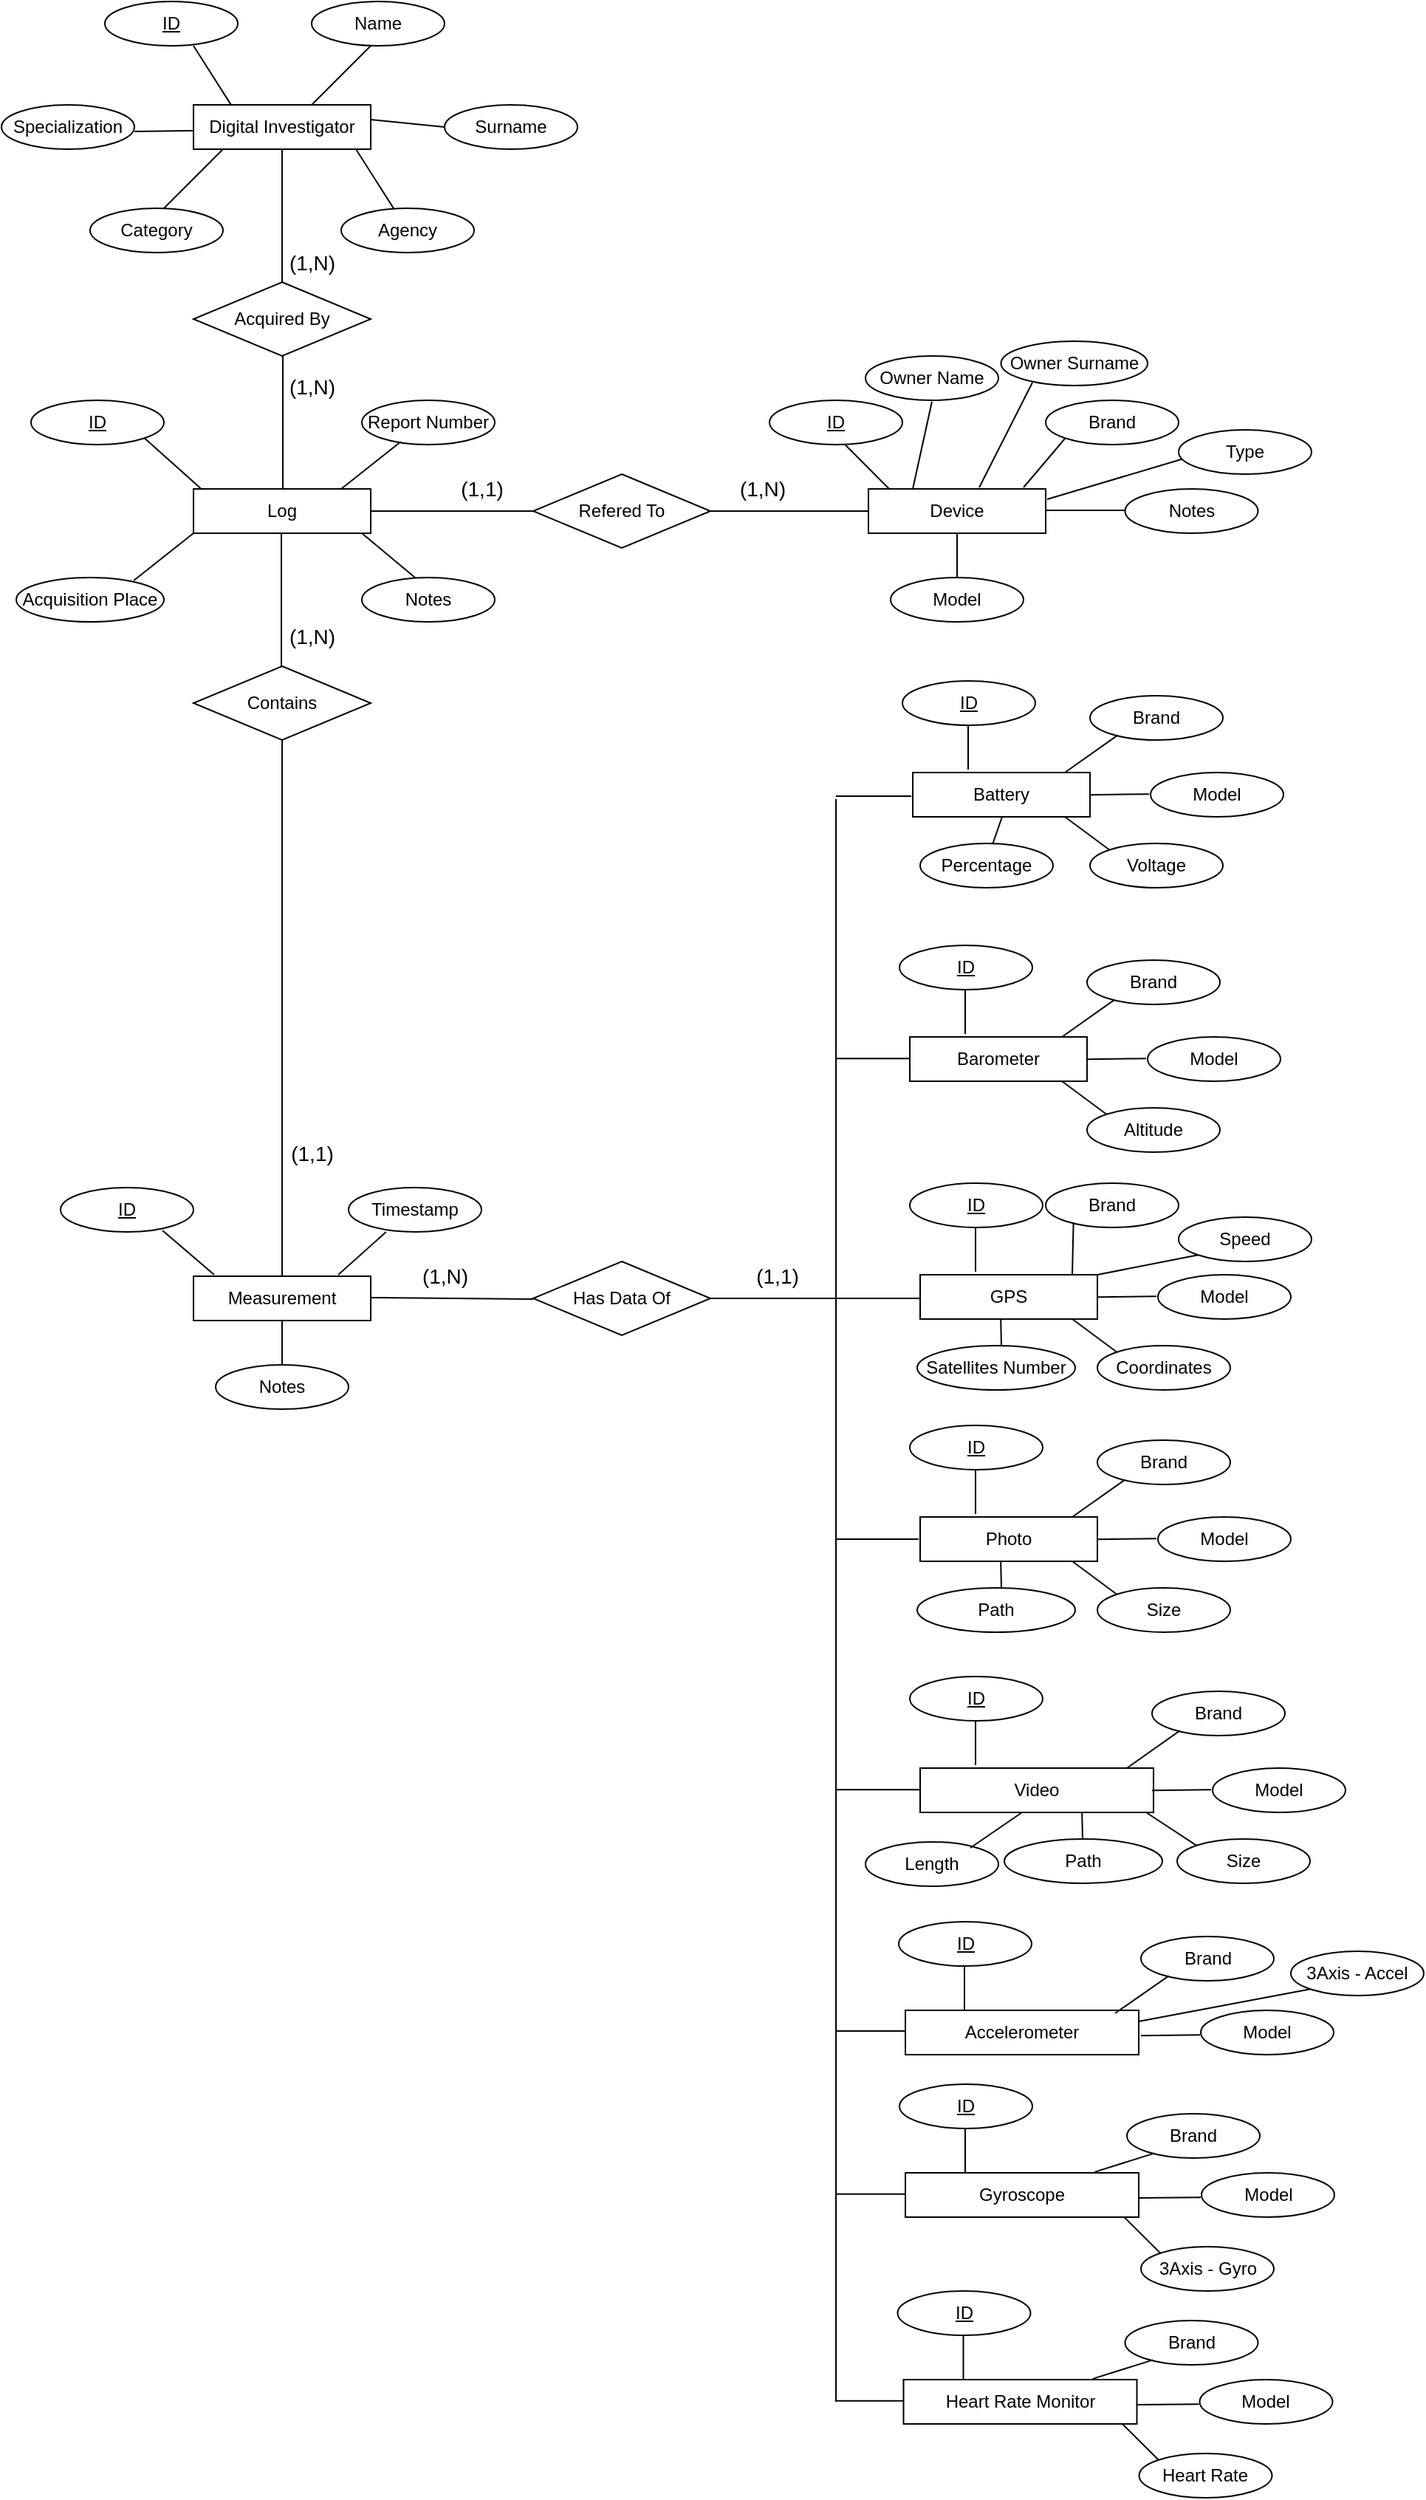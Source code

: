 <mxfile version="14.9.2" type="device"><diagram id="i7HdME1S4JDZ9d9rZ92s" name="Page-1"><mxGraphModel dx="677" dy="363" grid="1" gridSize="10" guides="1" tooltips="1" connect="1" arrows="1" fold="1" page="1" pageScale="1" pageWidth="827" pageHeight="1169" math="0" shadow="0"><root><mxCell id="0"/><mxCell id="1" parent="0"/><mxCell id="5FPhKypuNp2SqSt-Zki2-1" value="Digital Investigator" style="rounded=0;whiteSpace=wrap;html=1;" parent="1" vertex="1"><mxGeometry x="210" y="110" width="120" height="30" as="geometry"/></mxCell><mxCell id="5FPhKypuNp2SqSt-Zki2-2" value="&lt;u&gt;ID&lt;/u&gt;" style="ellipse;whiteSpace=wrap;html=1;" parent="1" vertex="1"><mxGeometry x="150" y="40" width="90" height="30" as="geometry"/></mxCell><mxCell id="5FPhKypuNp2SqSt-Zki2-3" value="Surname" style="ellipse;whiteSpace=wrap;html=1;" parent="1" vertex="1"><mxGeometry x="380" y="110" width="90" height="30" as="geometry"/></mxCell><mxCell id="5FPhKypuNp2SqSt-Zki2-4" value="Specialization" style="ellipse;whiteSpace=wrap;html=1;" parent="1" vertex="1"><mxGeometry x="80" y="110" width="90" height="30" as="geometry"/></mxCell><mxCell id="5FPhKypuNp2SqSt-Zki2-5" value="Agency" style="ellipse;whiteSpace=wrap;html=1;" parent="1" vertex="1"><mxGeometry x="310" y="180" width="90" height="30" as="geometry"/></mxCell><mxCell id="5FPhKypuNp2SqSt-Zki2-6" value="Name" style="ellipse;whiteSpace=wrap;html=1;" parent="1" vertex="1"><mxGeometry x="290" y="40" width="90" height="30" as="geometry"/></mxCell><mxCell id="5FPhKypuNp2SqSt-Zki2-7" value="Category" style="ellipse;whiteSpace=wrap;html=1;" parent="1" vertex="1"><mxGeometry x="140" y="180" width="90" height="30" as="geometry"/></mxCell><mxCell id="5FPhKypuNp2SqSt-Zki2-10" value="" style="endArrow=none;html=1;" parent="1" edge="1"><mxGeometry width="50" height="50" relative="1" as="geometry"><mxPoint x="190" y="180" as="sourcePoint"/><mxPoint x="230" y="140" as="targetPoint"/></mxGeometry></mxCell><mxCell id="5FPhKypuNp2SqSt-Zki2-11" value="" style="endArrow=none;html=1;" parent="1" edge="1"><mxGeometry width="50" height="50" relative="1" as="geometry"><mxPoint x="290" y="110" as="sourcePoint"/><mxPoint x="330" y="70" as="targetPoint"/></mxGeometry></mxCell><mxCell id="5FPhKypuNp2SqSt-Zki2-12" value="" style="endArrow=none;html=1;" parent="1" source="5FPhKypuNp2SqSt-Zki2-5" edge="1"><mxGeometry width="50" height="50" relative="1" as="geometry"><mxPoint x="280" y="180" as="sourcePoint"/><mxPoint x="320" y="140" as="targetPoint"/></mxGeometry></mxCell><mxCell id="5FPhKypuNp2SqSt-Zki2-13" value="" style="endArrow=none;html=1;" parent="1" edge="1"><mxGeometry width="50" height="50" relative="1" as="geometry"><mxPoint x="235.662" y="110.326" as="sourcePoint"/><mxPoint x="210" y="70" as="targetPoint"/></mxGeometry></mxCell><mxCell id="5FPhKypuNp2SqSt-Zki2-14" value="" style="endArrow=none;html=1;exitX=0;exitY=0.5;exitDx=0;exitDy=0;" parent="1" source="5FPhKypuNp2SqSt-Zki2-3" edge="1"><mxGeometry width="50" height="50" relative="1" as="geometry"><mxPoint x="355.662" y="160.326" as="sourcePoint"/><mxPoint x="330" y="120" as="targetPoint"/></mxGeometry></mxCell><mxCell id="5FPhKypuNp2SqSt-Zki2-15" value="" style="endArrow=none;html=1;exitX=0;exitY=0.5;exitDx=0;exitDy=0;" parent="1" edge="1"><mxGeometry width="50" height="50" relative="1" as="geometry"><mxPoint x="210" y="127.5" as="sourcePoint"/><mxPoint x="170" y="128" as="targetPoint"/></mxGeometry></mxCell><mxCell id="5FPhKypuNp2SqSt-Zki2-16" value="Acquired By" style="rhombus;whiteSpace=wrap;html=1;" parent="1" vertex="1"><mxGeometry x="210" y="230" width="120" height="50" as="geometry"/></mxCell><mxCell id="5FPhKypuNp2SqSt-Zki2-17" value="" style="endArrow=none;html=1;entryX=0.5;entryY=1;entryDx=0;entryDy=0;" parent="1" target="5FPhKypuNp2SqSt-Zki2-1" edge="1"><mxGeometry width="50" height="50" relative="1" as="geometry"><mxPoint x="270" y="230" as="sourcePoint"/><mxPoint x="320" y="180" as="targetPoint"/></mxGeometry></mxCell><mxCell id="5FPhKypuNp2SqSt-Zki2-18" value="" style="endArrow=none;html=1;entryX=0.5;entryY=1;entryDx=0;entryDy=0;" parent="1" edge="1"><mxGeometry width="50" height="50" relative="1" as="geometry"><mxPoint x="270.5" y="371" as="sourcePoint"/><mxPoint x="270.5" y="280" as="targetPoint"/></mxGeometry></mxCell><mxCell id="5FPhKypuNp2SqSt-Zki2-19" value="Log" style="rounded=0;whiteSpace=wrap;html=1;" parent="1" vertex="1"><mxGeometry x="210" y="370" width="120" height="30" as="geometry"/></mxCell><mxCell id="5FPhKypuNp2SqSt-Zki2-20" value="&lt;u&gt;ID&lt;/u&gt;" style="ellipse;whiteSpace=wrap;html=1;" parent="1" vertex="1"><mxGeometry x="100" y="310" width="90" height="30" as="geometry"/></mxCell><mxCell id="5FPhKypuNp2SqSt-Zki2-21" value="Acquisition Place" style="ellipse;whiteSpace=wrap;html=1;" parent="1" vertex="1"><mxGeometry x="90" y="430" width="100" height="30" as="geometry"/></mxCell><mxCell id="5FPhKypuNp2SqSt-Zki2-22" value="Notes" style="ellipse;whiteSpace=wrap;html=1;" parent="1" vertex="1"><mxGeometry x="324" y="430" width="90" height="30" as="geometry"/></mxCell><mxCell id="5FPhKypuNp2SqSt-Zki2-23" value="Report Number" style="ellipse;whiteSpace=wrap;html=1;" parent="1" vertex="1"><mxGeometry x="324" y="310" width="90" height="30" as="geometry"/></mxCell><mxCell id="5FPhKypuNp2SqSt-Zki2-24" value="" style="endArrow=none;html=1;entryX=1;entryY=1;entryDx=0;entryDy=0;" parent="1" target="5FPhKypuNp2SqSt-Zki2-20" edge="1"><mxGeometry width="50" height="50" relative="1" as="geometry"><mxPoint x="215.662" y="370.326" as="sourcePoint"/><mxPoint x="190" y="330" as="targetPoint"/></mxGeometry></mxCell><mxCell id="5FPhKypuNp2SqSt-Zki2-25" value="" style="endArrow=none;html=1;entryX=1;entryY=1;entryDx=0;entryDy=0;" parent="1" edge="1"><mxGeometry width="50" height="50" relative="1" as="geometry"><mxPoint x="360" y="430" as="sourcePoint"/><mxPoint x="324.0" y="399.997" as="targetPoint"/></mxGeometry></mxCell><mxCell id="5FPhKypuNp2SqSt-Zki2-26" value="" style="endArrow=none;html=1;entryX=1;entryY=1;entryDx=0;entryDy=0;exitX=0;exitY=1;exitDx=0;exitDy=0;" parent="1" source="5FPhKypuNp2SqSt-Zki2-19" edge="1"><mxGeometry width="50" height="50" relative="1" as="geometry"><mxPoint x="198.42" y="412" as="sourcePoint"/><mxPoint x="169.58" y="431.997" as="targetPoint"/></mxGeometry></mxCell><mxCell id="5FPhKypuNp2SqSt-Zki2-27" value="" style="endArrow=none;html=1;entryX=1;entryY=1;entryDx=0;entryDy=0;exitX=0;exitY=1;exitDx=0;exitDy=0;" parent="1" edge="1"><mxGeometry width="50" height="50" relative="1" as="geometry"><mxPoint x="350.42" y="338" as="sourcePoint"/><mxPoint x="310.0" y="369.997" as="targetPoint"/></mxGeometry></mxCell><mxCell id="5FPhKypuNp2SqSt-Zki2-28" value="Refered To" style="rhombus;whiteSpace=wrap;html=1;" parent="1" vertex="1"><mxGeometry x="440" y="360" width="120" height="50" as="geometry"/></mxCell><mxCell id="5FPhKypuNp2SqSt-Zki2-29" value="" style="endArrow=none;html=1;entryX=0;entryY=0.5;entryDx=0;entryDy=0;" parent="1" edge="1"><mxGeometry width="50" height="50" relative="1" as="geometry"><mxPoint x="330" y="385" as="sourcePoint"/><mxPoint x="440" y="385" as="targetPoint"/></mxGeometry></mxCell><mxCell id="5FPhKypuNp2SqSt-Zki2-30" value="" style="endArrow=none;html=1;entryX=0;entryY=0.5;entryDx=0;entryDy=0;" parent="1" edge="1"><mxGeometry width="50" height="50" relative="1" as="geometry"><mxPoint x="558" y="385" as="sourcePoint"/><mxPoint x="668" y="385" as="targetPoint"/></mxGeometry></mxCell><mxCell id="5FPhKypuNp2SqSt-Zki2-31" value="Device" style="rounded=0;whiteSpace=wrap;html=1;" parent="1" vertex="1"><mxGeometry x="667" y="370" width="120" height="30" as="geometry"/></mxCell><mxCell id="5FPhKypuNp2SqSt-Zki2-32" value="&lt;u&gt;ID&lt;/u&gt;" style="ellipse;whiteSpace=wrap;html=1;" parent="1" vertex="1"><mxGeometry x="600" y="310" width="90" height="30" as="geometry"/></mxCell><mxCell id="5FPhKypuNp2SqSt-Zki2-33" value="Brand" style="ellipse;whiteSpace=wrap;html=1;" parent="1" vertex="1"><mxGeometry x="787" y="310" width="90" height="30" as="geometry"/></mxCell><mxCell id="5FPhKypuNp2SqSt-Zki2-34" value="Model" style="ellipse;whiteSpace=wrap;html=1;" parent="1" vertex="1"><mxGeometry x="682" y="430" width="90" height="30" as="geometry"/></mxCell><mxCell id="5FPhKypuNp2SqSt-Zki2-35" value="" style="endArrow=none;html=1;entryX=1;entryY=1;entryDx=0;entryDy=0;exitX=0.117;exitY=0;exitDx=0;exitDy=0;exitPerimeter=0;" parent="1" source="5FPhKypuNp2SqSt-Zki2-31" edge="1"><mxGeometry width="50" height="50" relative="1" as="geometry"><mxPoint x="690" y="375" as="sourcePoint"/><mxPoint x="651.16" y="339.997" as="targetPoint"/></mxGeometry></mxCell><mxCell id="5FPhKypuNp2SqSt-Zki2-36" value="" style="endArrow=none;html=1;exitX=0.117;exitY=0;exitDx=0;exitDy=0;exitPerimeter=0;entryX=0.144;entryY=0.867;entryDx=0;entryDy=0;entryPerimeter=0;" parent="1" target="5FPhKypuNp2SqSt-Zki2-33" edge="1"><mxGeometry width="50" height="50" relative="1" as="geometry"><mxPoint x="772" y="369" as="sourcePoint"/><mxPoint x="792" y="336" as="targetPoint"/></mxGeometry></mxCell><mxCell id="5FPhKypuNp2SqSt-Zki2-37" value="" style="endArrow=none;html=1;exitX=0.5;exitY=0;exitDx=0;exitDy=0;entryX=0.5;entryY=1;entryDx=0;entryDy=0;" parent="1" source="5FPhKypuNp2SqSt-Zki2-34" target="5FPhKypuNp2SqSt-Zki2-31" edge="1"><mxGeometry width="50" height="50" relative="1" as="geometry"><mxPoint x="700" y="430" as="sourcePoint"/><mxPoint x="728" y="410" as="targetPoint"/></mxGeometry></mxCell><mxCell id="5FPhKypuNp2SqSt-Zki2-38" value="Contains" style="rhombus;whiteSpace=wrap;html=1;" parent="1" vertex="1"><mxGeometry x="210" y="490" width="120" height="50" as="geometry"/></mxCell><mxCell id="5FPhKypuNp2SqSt-Zki2-39" value="" style="endArrow=none;html=1;entryX=0.5;entryY=1;entryDx=0;entryDy=0;" parent="1" edge="1"><mxGeometry width="50" height="50" relative="1" as="geometry"><mxPoint x="269.5" y="490" as="sourcePoint"/><mxPoint x="269.5" y="400" as="targetPoint"/></mxGeometry></mxCell><mxCell id="5FPhKypuNp2SqSt-Zki2-40" value="" style="endArrow=none;html=1;entryX=0.5;entryY=1;entryDx=0;entryDy=0;exitX=0.5;exitY=0;exitDx=0;exitDy=0;" parent="1" source="5FPhKypuNp2SqSt-Zki2-41" target="5FPhKypuNp2SqSt-Zki2-38" edge="1"><mxGeometry width="50" height="50" relative="1" as="geometry"><mxPoint x="269.5" y="795" as="sourcePoint"/><mxPoint x="269.5" y="705" as="targetPoint"/></mxGeometry></mxCell><mxCell id="5FPhKypuNp2SqSt-Zki2-41" value="Measurement" style="rounded=0;whiteSpace=wrap;html=1;" parent="1" vertex="1"><mxGeometry x="210" y="903" width="120" height="30" as="geometry"/></mxCell><mxCell id="5FPhKypuNp2SqSt-Zki2-42" value="&lt;u&gt;ID&lt;/u&gt;" style="ellipse;whiteSpace=wrap;html=1;" parent="1" vertex="1"><mxGeometry x="120" y="843" width="90" height="30" as="geometry"/></mxCell><mxCell id="5FPhKypuNp2SqSt-Zki2-43" value="Timestamp" style="ellipse;whiteSpace=wrap;html=1;" parent="1" vertex="1"><mxGeometry x="315" y="843" width="90" height="30" as="geometry"/></mxCell><mxCell id="5FPhKypuNp2SqSt-Zki2-44" value="Notes" style="ellipse;whiteSpace=wrap;html=1;" parent="1" vertex="1"><mxGeometry x="225" y="963" width="90" height="30" as="geometry"/></mxCell><mxCell id="5FPhKypuNp2SqSt-Zki2-45" value="" style="endArrow=none;html=1;" parent="1" edge="1"><mxGeometry width="50" height="50" relative="1" as="geometry"><mxPoint x="224.002" y="901.996" as="sourcePoint"/><mxPoint x="189" y="872" as="targetPoint"/></mxGeometry></mxCell><mxCell id="5FPhKypuNp2SqSt-Zki2-46" value="" style="endArrow=none;html=1;exitX=0.5;exitY=0;exitDx=0;exitDy=0;" parent="1" source="5FPhKypuNp2SqSt-Zki2-44" edge="1"><mxGeometry width="50" height="50" relative="1" as="geometry"><mxPoint x="305.002" y="962.996" as="sourcePoint"/><mxPoint x="270" y="933" as="targetPoint"/></mxGeometry></mxCell><mxCell id="5FPhKypuNp2SqSt-Zki2-47" value="" style="endArrow=none;html=1;exitX=0;exitY=1;exitDx=0;exitDy=0;entryX=0.817;entryY=-0.033;entryDx=0;entryDy=0;entryPerimeter=0;" parent="1" target="5FPhKypuNp2SqSt-Zki2-41" edge="1"><mxGeometry width="50" height="50" relative="1" as="geometry"><mxPoint x="340.42" y="873" as="sourcePoint"/><mxPoint x="300" y="905" as="targetPoint"/></mxGeometry></mxCell><mxCell id="5FPhKypuNp2SqSt-Zki2-48" value="Has Data Of" style="rhombus;whiteSpace=wrap;html=1;" parent="1" vertex="1"><mxGeometry x="440" y="893" width="120" height="50" as="geometry"/></mxCell><mxCell id="5FPhKypuNp2SqSt-Zki2-49" value="" style="endArrow=none;html=1;entryX=0;entryY=0.5;entryDx=0;entryDy=0;" parent="1" edge="1"><mxGeometry width="50" height="50" relative="1" as="geometry"><mxPoint x="330" y="917.5" as="sourcePoint"/><mxPoint x="440" y="918.5" as="targetPoint"/></mxGeometry></mxCell><mxCell id="5FPhKypuNp2SqSt-Zki2-50" value="" style="endArrow=none;html=1;" parent="1" edge="1"><mxGeometry width="50" height="50" relative="1" as="geometry"><mxPoint x="560" y="918" as="sourcePoint"/><mxPoint x="703" y="918" as="targetPoint"/></mxGeometry></mxCell><mxCell id="5FPhKypuNp2SqSt-Zki2-52" value="" style="endArrow=none;html=1;" parent="1" edge="1"><mxGeometry width="50" height="50" relative="1" as="geometry"><mxPoint x="645" y="1665" as="sourcePoint"/><mxPoint x="645" y="580" as="targetPoint"/></mxGeometry></mxCell><mxCell id="5FPhKypuNp2SqSt-Zki2-54" value="" style="endArrow=none;html=1;" parent="1" edge="1"><mxGeometry width="50" height="50" relative="1" as="geometry"><mxPoint x="696" y="578" as="sourcePoint"/><mxPoint x="645" y="578" as="targetPoint"/><Array as="points"><mxPoint x="655" y="578"/></Array></mxGeometry></mxCell><mxCell id="5FPhKypuNp2SqSt-Zki2-55" value="Battery" style="rounded=0;whiteSpace=wrap;html=1;" parent="1" vertex="1"><mxGeometry x="697" y="562" width="120" height="30" as="geometry"/></mxCell><mxCell id="5FPhKypuNp2SqSt-Zki2-56" value="&lt;u&gt;ID&lt;/u&gt;" style="ellipse;whiteSpace=wrap;html=1;" parent="1" vertex="1"><mxGeometry x="690" y="500" width="90" height="30" as="geometry"/></mxCell><mxCell id="5FPhKypuNp2SqSt-Zki2-57" value="" style="endArrow=none;html=1;exitX=0.5;exitY=0;exitDx=0;exitDy=0;entryX=0.5;entryY=1;entryDx=0;entryDy=0;" parent="1" edge="1"><mxGeometry width="50" height="50" relative="1" as="geometry"><mxPoint x="734.5" y="560" as="sourcePoint"/><mxPoint x="734.5" y="530" as="targetPoint"/></mxGeometry></mxCell><mxCell id="5FPhKypuNp2SqSt-Zki2-58" value="Brand" style="ellipse;whiteSpace=wrap;html=1;" parent="1" vertex="1"><mxGeometry x="817" y="510" width="90" height="30" as="geometry"/></mxCell><mxCell id="5FPhKypuNp2SqSt-Zki2-59" value="Model" style="ellipse;whiteSpace=wrap;html=1;" parent="1" vertex="1"><mxGeometry x="858" y="562" width="90" height="30" as="geometry"/></mxCell><mxCell id="5FPhKypuNp2SqSt-Zki2-60" value="Voltage" style="ellipse;whiteSpace=wrap;html=1;" parent="1" vertex="1"><mxGeometry x="817" y="610" width="90" height="30" as="geometry"/></mxCell><mxCell id="5FPhKypuNp2SqSt-Zki2-61" value="" style="endArrow=none;html=1;entryX=1;entryY=1;entryDx=0;entryDy=0;exitX=0.209;exitY=0.889;exitDx=0;exitDy=0;exitPerimeter=0;" parent="1" source="5FPhKypuNp2SqSt-Zki2-58" edge="1"><mxGeometry width="50" height="50" relative="1" as="geometry"><mxPoint x="840" y="540" as="sourcePoint"/><mxPoint x="800.0" y="561.997" as="targetPoint"/></mxGeometry></mxCell><mxCell id="5FPhKypuNp2SqSt-Zki2-62" value="" style="endArrow=none;html=1;entryX=1;entryY=1;entryDx=0;entryDy=0;exitX=0;exitY=0;exitDx=0;exitDy=0;" parent="1" source="5FPhKypuNp2SqSt-Zki2-60" edge="1"><mxGeometry width="50" height="50" relative="1" as="geometry"><mxPoint x="836" y="622" as="sourcePoint"/><mxPoint x="800.0" y="591.997" as="targetPoint"/></mxGeometry></mxCell><mxCell id="5FPhKypuNp2SqSt-Zki2-63" value="" style="endArrow=none;html=1;exitX=0;exitY=0.5;exitDx=0;exitDy=0;" parent="1" edge="1"><mxGeometry width="50" height="50" relative="1" as="geometry"><mxPoint x="857" y="576.58" as="sourcePoint"/><mxPoint x="817" y="577.08" as="targetPoint"/></mxGeometry></mxCell><mxCell id="5FPhKypuNp2SqSt-Zki2-64" value="Barometer" style="rounded=0;whiteSpace=wrap;html=1;" parent="1" vertex="1"><mxGeometry x="695" y="741" width="120" height="30" as="geometry"/></mxCell><mxCell id="5FPhKypuNp2SqSt-Zki2-65" value="&lt;u&gt;ID&lt;/u&gt;" style="ellipse;whiteSpace=wrap;html=1;" parent="1" vertex="1"><mxGeometry x="688" y="679" width="90" height="30" as="geometry"/></mxCell><mxCell id="5FPhKypuNp2SqSt-Zki2-66" value="" style="endArrow=none;html=1;exitX=0.5;exitY=0;exitDx=0;exitDy=0;entryX=0.5;entryY=1;entryDx=0;entryDy=0;" parent="1" edge="1"><mxGeometry width="50" height="50" relative="1" as="geometry"><mxPoint x="732.5" y="739" as="sourcePoint"/><mxPoint x="732.5" y="709" as="targetPoint"/></mxGeometry></mxCell><mxCell id="5FPhKypuNp2SqSt-Zki2-67" value="Brand" style="ellipse;whiteSpace=wrap;html=1;" parent="1" vertex="1"><mxGeometry x="815" y="689" width="90" height="30" as="geometry"/></mxCell><mxCell id="5FPhKypuNp2SqSt-Zki2-68" value="Model" style="ellipse;whiteSpace=wrap;html=1;" parent="1" vertex="1"><mxGeometry x="856" y="741" width="90" height="30" as="geometry"/></mxCell><mxCell id="5FPhKypuNp2SqSt-Zki2-69" value="Altitude" style="ellipse;whiteSpace=wrap;html=1;" parent="1" vertex="1"><mxGeometry x="815" y="789" width="90" height="30" as="geometry"/></mxCell><mxCell id="5FPhKypuNp2SqSt-Zki2-70" value="" style="endArrow=none;html=1;entryX=1;entryY=1;entryDx=0;entryDy=0;exitX=0.209;exitY=0.889;exitDx=0;exitDy=0;exitPerimeter=0;" parent="1" source="5FPhKypuNp2SqSt-Zki2-67" edge="1"><mxGeometry width="50" height="50" relative="1" as="geometry"><mxPoint x="838" y="719" as="sourcePoint"/><mxPoint x="798.0" y="740.997" as="targetPoint"/></mxGeometry></mxCell><mxCell id="5FPhKypuNp2SqSt-Zki2-71" value="" style="endArrow=none;html=1;entryX=1;entryY=1;entryDx=0;entryDy=0;exitX=0;exitY=0;exitDx=0;exitDy=0;" parent="1" source="5FPhKypuNp2SqSt-Zki2-69" edge="1"><mxGeometry width="50" height="50" relative="1" as="geometry"><mxPoint x="834" y="801" as="sourcePoint"/><mxPoint x="798.0" y="770.997" as="targetPoint"/></mxGeometry></mxCell><mxCell id="5FPhKypuNp2SqSt-Zki2-72" value="" style="endArrow=none;html=1;exitX=0;exitY=0.5;exitDx=0;exitDy=0;" parent="1" edge="1"><mxGeometry width="50" height="50" relative="1" as="geometry"><mxPoint x="855.0" y="755.58" as="sourcePoint"/><mxPoint x="815.0" y="756.08" as="targetPoint"/></mxGeometry></mxCell><mxCell id="5FPhKypuNp2SqSt-Zki2-73" value="" style="endArrow=none;html=1;" parent="1" edge="1"><mxGeometry width="50" height="50" relative="1" as="geometry"><mxPoint x="695" y="755.58" as="sourcePoint"/><mxPoint x="645" y="755.58" as="targetPoint"/><Array as="points"><mxPoint x="655" y="755.58"/></Array></mxGeometry></mxCell><mxCell id="5FPhKypuNp2SqSt-Zki2-74" value="GPS" style="rounded=0;whiteSpace=wrap;html=1;" parent="1" vertex="1"><mxGeometry x="702" y="902" width="120" height="30" as="geometry"/></mxCell><mxCell id="5FPhKypuNp2SqSt-Zki2-75" value="&lt;u&gt;ID&lt;/u&gt;" style="ellipse;whiteSpace=wrap;html=1;" parent="1" vertex="1"><mxGeometry x="695" y="840" width="90" height="30" as="geometry"/></mxCell><mxCell id="5FPhKypuNp2SqSt-Zki2-76" value="" style="endArrow=none;html=1;exitX=0.5;exitY=0;exitDx=0;exitDy=0;entryX=0.5;entryY=1;entryDx=0;entryDy=0;" parent="1" edge="1"><mxGeometry width="50" height="50" relative="1" as="geometry"><mxPoint x="739.5" y="900" as="sourcePoint"/><mxPoint x="739.5" y="870" as="targetPoint"/></mxGeometry></mxCell><mxCell id="5FPhKypuNp2SqSt-Zki2-77" value="Brand" style="ellipse;whiteSpace=wrap;html=1;" parent="1" vertex="1"><mxGeometry x="787" y="840" width="90" height="30" as="geometry"/></mxCell><mxCell id="5FPhKypuNp2SqSt-Zki2-78" value="Model" style="ellipse;whiteSpace=wrap;html=1;" parent="1" vertex="1"><mxGeometry x="863" y="902" width="90" height="30" as="geometry"/></mxCell><mxCell id="5FPhKypuNp2SqSt-Zki2-79" value="Coordinates" style="ellipse;whiteSpace=wrap;html=1;" parent="1" vertex="1"><mxGeometry x="822" y="950" width="90" height="30" as="geometry"/></mxCell><mxCell id="5FPhKypuNp2SqSt-Zki2-80" value="" style="endArrow=none;html=1;entryX=1;entryY=1;entryDx=0;entryDy=0;exitX=0.209;exitY=0.889;exitDx=0;exitDy=0;exitPerimeter=0;" parent="1" source="5FPhKypuNp2SqSt-Zki2-77" edge="1"><mxGeometry width="50" height="50" relative="1" as="geometry"><mxPoint x="845" y="880" as="sourcePoint"/><mxPoint x="805.0" y="901.997" as="targetPoint"/></mxGeometry></mxCell><mxCell id="5FPhKypuNp2SqSt-Zki2-81" value="" style="endArrow=none;html=1;entryX=1;entryY=1;entryDx=0;entryDy=0;exitX=0;exitY=0;exitDx=0;exitDy=0;" parent="1" source="5FPhKypuNp2SqSt-Zki2-79" edge="1"><mxGeometry width="50" height="50" relative="1" as="geometry"><mxPoint x="841" y="962" as="sourcePoint"/><mxPoint x="805.0" y="931.997" as="targetPoint"/></mxGeometry></mxCell><mxCell id="5FPhKypuNp2SqSt-Zki2-82" value="" style="endArrow=none;html=1;exitX=0;exitY=0.5;exitDx=0;exitDy=0;" parent="1" edge="1"><mxGeometry width="50" height="50" relative="1" as="geometry"><mxPoint x="862" y="916.58" as="sourcePoint"/><mxPoint x="822" y="917.08" as="targetPoint"/></mxGeometry></mxCell><mxCell id="5FPhKypuNp2SqSt-Zki2-83" value="Satellites Number" style="ellipse;whiteSpace=wrap;html=1;" parent="1" vertex="1"><mxGeometry x="700" y="950" width="107" height="30" as="geometry"/></mxCell><mxCell id="5FPhKypuNp2SqSt-Zki2-84" value="" style="endArrow=none;html=1;entryX=0.5;entryY=1;entryDx=0;entryDy=0;" parent="1" edge="1"><mxGeometry width="50" height="50" relative="1" as="geometry"><mxPoint x="757" y="950" as="sourcePoint"/><mxPoint x="756.58" y="932" as="targetPoint"/></mxGeometry></mxCell><mxCell id="5FPhKypuNp2SqSt-Zki2-86" value="Photo" style="rounded=0;whiteSpace=wrap;html=1;" parent="1" vertex="1"><mxGeometry x="702" y="1066" width="120" height="30" as="geometry"/></mxCell><mxCell id="5FPhKypuNp2SqSt-Zki2-87" value="&lt;u&gt;ID&lt;/u&gt;" style="ellipse;whiteSpace=wrap;html=1;" parent="1" vertex="1"><mxGeometry x="695" y="1004" width="90" height="30" as="geometry"/></mxCell><mxCell id="5FPhKypuNp2SqSt-Zki2-88" value="" style="endArrow=none;html=1;exitX=0.5;exitY=0;exitDx=0;exitDy=0;entryX=0.5;entryY=1;entryDx=0;entryDy=0;" parent="1" edge="1"><mxGeometry width="50" height="50" relative="1" as="geometry"><mxPoint x="739.5" y="1064" as="sourcePoint"/><mxPoint x="739.5" y="1034" as="targetPoint"/></mxGeometry></mxCell><mxCell id="5FPhKypuNp2SqSt-Zki2-89" value="Brand" style="ellipse;whiteSpace=wrap;html=1;" parent="1" vertex="1"><mxGeometry x="822" y="1014" width="90" height="30" as="geometry"/></mxCell><mxCell id="5FPhKypuNp2SqSt-Zki2-90" value="Model" style="ellipse;whiteSpace=wrap;html=1;" parent="1" vertex="1"><mxGeometry x="863" y="1066" width="90" height="30" as="geometry"/></mxCell><mxCell id="5FPhKypuNp2SqSt-Zki2-91" value="Size" style="ellipse;whiteSpace=wrap;html=1;" parent="1" vertex="1"><mxGeometry x="822" y="1114" width="90" height="30" as="geometry"/></mxCell><mxCell id="5FPhKypuNp2SqSt-Zki2-92" value="" style="endArrow=none;html=1;entryX=1;entryY=1;entryDx=0;entryDy=0;exitX=0.209;exitY=0.889;exitDx=0;exitDy=0;exitPerimeter=0;" parent="1" source="5FPhKypuNp2SqSt-Zki2-89" edge="1"><mxGeometry width="50" height="50" relative="1" as="geometry"><mxPoint x="845" y="1044" as="sourcePoint"/><mxPoint x="805.0" y="1065.997" as="targetPoint"/></mxGeometry></mxCell><mxCell id="5FPhKypuNp2SqSt-Zki2-93" value="" style="endArrow=none;html=1;entryX=1;entryY=1;entryDx=0;entryDy=0;exitX=0;exitY=0;exitDx=0;exitDy=0;" parent="1" source="5FPhKypuNp2SqSt-Zki2-91" edge="1"><mxGeometry width="50" height="50" relative="1" as="geometry"><mxPoint x="841" y="1126" as="sourcePoint"/><mxPoint x="805.0" y="1095.997" as="targetPoint"/></mxGeometry></mxCell><mxCell id="5FPhKypuNp2SqSt-Zki2-94" value="" style="endArrow=none;html=1;exitX=0;exitY=0.5;exitDx=0;exitDy=0;" parent="1" edge="1"><mxGeometry width="50" height="50" relative="1" as="geometry"><mxPoint x="862.0" y="1080.58" as="sourcePoint"/><mxPoint x="822.0" y="1081.08" as="targetPoint"/></mxGeometry></mxCell><mxCell id="5FPhKypuNp2SqSt-Zki2-95" value="Path" style="ellipse;whiteSpace=wrap;html=1;" parent="1" vertex="1"><mxGeometry x="700" y="1114" width="107" height="30" as="geometry"/></mxCell><mxCell id="5FPhKypuNp2SqSt-Zki2-96" value="" style="endArrow=none;html=1;entryX=0.5;entryY=1;entryDx=0;entryDy=0;" parent="1" edge="1"><mxGeometry width="50" height="50" relative="1" as="geometry"><mxPoint x="757.0" y="1114" as="sourcePoint"/><mxPoint x="756.58" y="1096" as="targetPoint"/></mxGeometry></mxCell><mxCell id="5FPhKypuNp2SqSt-Zki2-97" value="" style="endArrow=none;html=1;" parent="1" edge="1"><mxGeometry width="50" height="50" relative="1" as="geometry"><mxPoint x="701" y="1081" as="sourcePoint"/><mxPoint x="645" y="1081" as="targetPoint"/><Array as="points"/></mxGeometry></mxCell><mxCell id="5FPhKypuNp2SqSt-Zki2-99" value="Video" style="rounded=0;whiteSpace=wrap;html=1;" parent="1" vertex="1"><mxGeometry x="702" y="1236" width="158" height="30" as="geometry"/></mxCell><mxCell id="5FPhKypuNp2SqSt-Zki2-100" value="&lt;u&gt;ID&lt;/u&gt;" style="ellipse;whiteSpace=wrap;html=1;" parent="1" vertex="1"><mxGeometry x="695" y="1174" width="90" height="30" as="geometry"/></mxCell><mxCell id="5FPhKypuNp2SqSt-Zki2-101" value="" style="endArrow=none;html=1;exitX=0.5;exitY=0;exitDx=0;exitDy=0;entryX=0.5;entryY=1;entryDx=0;entryDy=0;" parent="1" edge="1"><mxGeometry width="50" height="50" relative="1" as="geometry"><mxPoint x="739.5" y="1234" as="sourcePoint"/><mxPoint x="739.5" y="1204" as="targetPoint"/></mxGeometry></mxCell><mxCell id="5FPhKypuNp2SqSt-Zki2-102" value="Brand" style="ellipse;whiteSpace=wrap;html=1;" parent="1" vertex="1"><mxGeometry x="859" y="1184" width="90" height="30" as="geometry"/></mxCell><mxCell id="5FPhKypuNp2SqSt-Zki2-103" value="Model" style="ellipse;whiteSpace=wrap;html=1;" parent="1" vertex="1"><mxGeometry x="900" y="1236" width="90" height="30" as="geometry"/></mxCell><mxCell id="5FPhKypuNp2SqSt-Zki2-104" value="Size" style="ellipse;whiteSpace=wrap;html=1;" parent="1" vertex="1"><mxGeometry x="876" y="1284" width="90" height="30" as="geometry"/></mxCell><mxCell id="5FPhKypuNp2SqSt-Zki2-105" value="" style="endArrow=none;html=1;entryX=1;entryY=1;entryDx=0;entryDy=0;exitX=0.209;exitY=0.889;exitDx=0;exitDy=0;exitPerimeter=0;" parent="1" source="5FPhKypuNp2SqSt-Zki2-102" edge="1"><mxGeometry width="50" height="50" relative="1" as="geometry"><mxPoint x="882" y="1214" as="sourcePoint"/><mxPoint x="842.0" y="1235.997" as="targetPoint"/></mxGeometry></mxCell><mxCell id="5FPhKypuNp2SqSt-Zki2-106" value="" style="endArrow=none;html=1;entryX=1;entryY=1;entryDx=0;entryDy=0;exitX=0;exitY=0;exitDx=0;exitDy=0;" parent="1" source="5FPhKypuNp2SqSt-Zki2-104" edge="1"><mxGeometry width="50" height="50" relative="1" as="geometry"><mxPoint x="891" y="1296" as="sourcePoint"/><mxPoint x="855.0" y="1265.997" as="targetPoint"/></mxGeometry></mxCell><mxCell id="5FPhKypuNp2SqSt-Zki2-107" value="" style="endArrow=none;html=1;exitX=0;exitY=0.5;exitDx=0;exitDy=0;" parent="1" edge="1"><mxGeometry width="50" height="50" relative="1" as="geometry"><mxPoint x="899.0" y="1250.58" as="sourcePoint"/><mxPoint x="859.0" y="1251.08" as="targetPoint"/></mxGeometry></mxCell><mxCell id="5FPhKypuNp2SqSt-Zki2-108" value="Path" style="ellipse;whiteSpace=wrap;html=1;" parent="1" vertex="1"><mxGeometry x="759" y="1284" width="107" height="30" as="geometry"/></mxCell><mxCell id="5FPhKypuNp2SqSt-Zki2-109" value="" style="endArrow=none;html=1;entryX=0.5;entryY=1;entryDx=0;entryDy=0;" parent="1" edge="1"><mxGeometry width="50" height="50" relative="1" as="geometry"><mxPoint x="812.0" y="1284.0" as="sourcePoint"/><mxPoint x="811.58" y="1266" as="targetPoint"/></mxGeometry></mxCell><mxCell id="5FPhKypuNp2SqSt-Zki2-110" value="" style="endArrow=none;html=1;" parent="1" edge="1"><mxGeometry width="50" height="50" relative="1" as="geometry"><mxPoint x="702" y="1250.58" as="sourcePoint"/><mxPoint x="645" y="1250.58" as="targetPoint"/><Array as="points"/></mxGeometry></mxCell><mxCell id="5FPhKypuNp2SqSt-Zki2-111" value="Length" style="ellipse;whiteSpace=wrap;html=1;" parent="1" vertex="1"><mxGeometry x="665" y="1286" width="90" height="30" as="geometry"/></mxCell><mxCell id="5FPhKypuNp2SqSt-Zki2-112" value="" style="endArrow=none;html=1;entryX=1;entryY=1;entryDx=0;entryDy=0;exitX=0.209;exitY=0.889;exitDx=0;exitDy=0;exitPerimeter=0;" parent="1" edge="1"><mxGeometry width="50" height="50" relative="1" as="geometry"><mxPoint x="771" y="1266" as="sourcePoint"/><mxPoint x="736" y="1290" as="targetPoint"/></mxGeometry></mxCell><mxCell id="5FPhKypuNp2SqSt-Zki2-113" value="&lt;font style=&quot;font-size: 14px&quot;&gt;(1,N)&lt;/font&gt;" style="text;html=1;align=center;verticalAlign=middle;resizable=0;points=[];autosize=1;strokeColor=none;" parent="1" vertex="1"><mxGeometry x="265" y="207" width="50" height="20" as="geometry"/></mxCell><mxCell id="5FPhKypuNp2SqSt-Zki2-114" value="&lt;font style=&quot;font-size: 14px&quot;&gt;(1,N)&lt;/font&gt;" style="text;html=1;align=center;verticalAlign=middle;resizable=0;points=[];autosize=1;strokeColor=none;" parent="1" vertex="1"><mxGeometry x="265" y="291" width="50" height="20" as="geometry"/></mxCell><mxCell id="5FPhKypuNp2SqSt-Zki2-115" value="&lt;font style=&quot;font-size: 14px&quot;&gt;(1,N)&lt;/font&gt;" style="text;html=1;align=center;verticalAlign=middle;resizable=0;points=[];autosize=1;strokeColor=none;" parent="1" vertex="1"><mxGeometry x="570" y="360" width="50" height="20" as="geometry"/></mxCell><mxCell id="5FPhKypuNp2SqSt-Zki2-116" value="&lt;font style=&quot;font-size: 14px&quot;&gt;(1,1)&lt;/font&gt;" style="text;html=1;align=center;verticalAlign=middle;resizable=0;points=[];autosize=1;strokeColor=none;" parent="1" vertex="1"><mxGeometry x="385" y="360" width="40" height="20" as="geometry"/></mxCell><mxCell id="5FPhKypuNp2SqSt-Zki2-117" value="&lt;font style=&quot;font-size: 14px&quot;&gt;(1,N)&lt;/font&gt;" style="text;html=1;align=center;verticalAlign=middle;resizable=0;points=[];autosize=1;strokeColor=none;" parent="1" vertex="1"><mxGeometry x="265" y="460" width="50" height="20" as="geometry"/></mxCell><mxCell id="5FPhKypuNp2SqSt-Zki2-118" value="&lt;font style=&quot;font-size: 14px&quot;&gt;(1,1)&lt;/font&gt;" style="text;html=1;align=center;verticalAlign=middle;resizable=0;points=[];autosize=1;strokeColor=none;" parent="1" vertex="1"><mxGeometry x="270" y="810" width="40" height="20" as="geometry"/></mxCell><mxCell id="5FPhKypuNp2SqSt-Zki2-119" value="&lt;font style=&quot;font-size: 14px&quot;&gt;(1,N)&lt;/font&gt;" style="text;html=1;align=center;verticalAlign=middle;resizable=0;points=[];autosize=1;strokeColor=none;" parent="1" vertex="1"><mxGeometry x="355" y="893" width="50" height="20" as="geometry"/></mxCell><mxCell id="5FPhKypuNp2SqSt-Zki2-120" value="&lt;font style=&quot;font-size: 14px&quot;&gt;(1,1)&lt;/font&gt;" style="text;html=1;align=center;verticalAlign=middle;resizable=0;points=[];autosize=1;strokeColor=none;" parent="1" vertex="1"><mxGeometry x="585" y="893" width="40" height="20" as="geometry"/></mxCell><mxCell id="C85OBEuX-7nAnnByUvvK-2" value="Accelerometer" style="rounded=0;whiteSpace=wrap;html=1;" parent="1" vertex="1"><mxGeometry x="692" y="1400" width="158" height="30" as="geometry"/></mxCell><mxCell id="C85OBEuX-7nAnnByUvvK-3" value="" style="endArrow=none;html=1;entryX=1;entryY=1;entryDx=0;entryDy=0;" parent="1" edge="1"><mxGeometry width="50" height="50" relative="1" as="geometry"><mxPoint x="749.5" y="615" as="sourcePoint"/><mxPoint x="757.5" y="591.997" as="targetPoint"/></mxGeometry></mxCell><mxCell id="C85OBEuX-7nAnnByUvvK-4" value="Percentage" style="ellipse;whiteSpace=wrap;html=1;" parent="1" vertex="1"><mxGeometry x="702" y="610" width="90" height="30" as="geometry"/></mxCell><mxCell id="C85OBEuX-7nAnnByUvvK-5" value="&lt;u&gt;ID&lt;/u&gt;" style="ellipse;whiteSpace=wrap;html=1;" parent="1" vertex="1"><mxGeometry x="687.5" y="1340" width="90" height="30" as="geometry"/></mxCell><mxCell id="C85OBEuX-7nAnnByUvvK-6" value="" style="endArrow=none;html=1;exitX=0.5;exitY=0;exitDx=0;exitDy=0;entryX=0.5;entryY=1;entryDx=0;entryDy=0;" parent="1" edge="1"><mxGeometry width="50" height="50" relative="1" as="geometry"><mxPoint x="732.0" y="1400" as="sourcePoint"/><mxPoint x="732.0" y="1370" as="targetPoint"/></mxGeometry></mxCell><mxCell id="C85OBEuX-7nAnnByUvvK-7" value="Brand" style="ellipse;whiteSpace=wrap;html=1;" parent="1" vertex="1"><mxGeometry x="851.5" y="1350" width="90" height="30" as="geometry"/></mxCell><mxCell id="C85OBEuX-7nAnnByUvvK-8" value="" style="endArrow=none;html=1;exitX=0.209;exitY=0.889;exitDx=0;exitDy=0;exitPerimeter=0;" parent="1" source="C85OBEuX-7nAnnByUvvK-7" edge="1"><mxGeometry width="50" height="50" relative="1" as="geometry"><mxPoint x="874.5" y="1380" as="sourcePoint"/><mxPoint x="834" y="1402" as="targetPoint"/></mxGeometry></mxCell><mxCell id="C85OBEuX-7nAnnByUvvK-9" value="" style="endArrow=none;html=1;exitX=0;exitY=0.5;exitDx=0;exitDy=0;" parent="1" edge="1"><mxGeometry width="50" height="50" relative="1" as="geometry"><mxPoint x="891.5" y="1416.58" as="sourcePoint"/><mxPoint x="851.5" y="1417.08" as="targetPoint"/></mxGeometry></mxCell><mxCell id="C85OBEuX-7nAnnByUvvK-10" value="Model" style="ellipse;whiteSpace=wrap;html=1;" parent="1" vertex="1"><mxGeometry x="892" y="1400" width="90" height="30" as="geometry"/></mxCell><mxCell id="C85OBEuX-7nAnnByUvvK-11" value="" style="endArrow=none;html=1;" parent="1" edge="1"><mxGeometry width="50" height="50" relative="1" as="geometry"><mxPoint x="692" y="1414" as="sourcePoint"/><mxPoint x="645" y="1414" as="targetPoint"/><Array as="points"/></mxGeometry></mxCell><mxCell id="C85OBEuX-7nAnnByUvvK-13" value="3Axis - Accel" style="ellipse;whiteSpace=wrap;html=1;" parent="1" vertex="1"><mxGeometry x="953" y="1360" width="90" height="30" as="geometry"/></mxCell><mxCell id="C85OBEuX-7nAnnByUvvK-15" value="" style="endArrow=none;html=1;exitX=0;exitY=1;exitDx=0;exitDy=0;entryX=1;entryY=0.25;entryDx=0;entryDy=0;" parent="1" source="C85OBEuX-7nAnnByUvvK-13" target="C85OBEuX-7nAnnByUvvK-2" edge="1"><mxGeometry width="50" height="50" relative="1" as="geometry"><mxPoint x="851.5" y="1430" as="sourcePoint"/><mxPoint x="811.5" y="1430.5" as="targetPoint"/></mxGeometry></mxCell><mxCell id="C85OBEuX-7nAnnByUvvK-16" value="Gyroscope" style="rounded=0;whiteSpace=wrap;html=1;" parent="1" vertex="1"><mxGeometry x="692" y="1510" width="158" height="30" as="geometry"/></mxCell><mxCell id="C85OBEuX-7nAnnByUvvK-17" value="" style="endArrow=none;html=1;" parent="1" edge="1"><mxGeometry width="50" height="50" relative="1" as="geometry"><mxPoint x="692" y="1524.41" as="sourcePoint"/><mxPoint x="645" y="1524.41" as="targetPoint"/><Array as="points"/></mxGeometry></mxCell><mxCell id="C85OBEuX-7nAnnByUvvK-19" value="&lt;u&gt;ID&lt;/u&gt;" style="ellipse;whiteSpace=wrap;html=1;" parent="1" vertex="1"><mxGeometry x="688" y="1450" width="90" height="30" as="geometry"/></mxCell><mxCell id="C85OBEuX-7nAnnByUvvK-20" value="" style="endArrow=none;html=1;exitX=0.5;exitY=0;exitDx=0;exitDy=0;entryX=0.5;entryY=1;entryDx=0;entryDy=0;" parent="1" edge="1"><mxGeometry width="50" height="50" relative="1" as="geometry"><mxPoint x="732.5" y="1510" as="sourcePoint"/><mxPoint x="732.5" y="1480" as="targetPoint"/></mxGeometry></mxCell><mxCell id="C85OBEuX-7nAnnByUvvK-21" value="Brand" style="ellipse;whiteSpace=wrap;html=1;" parent="1" vertex="1"><mxGeometry x="842" y="1470" width="90" height="30" as="geometry"/></mxCell><mxCell id="C85OBEuX-7nAnnByUvvK-22" value="" style="endArrow=none;html=1;exitX=0.209;exitY=0.889;exitDx=0;exitDy=0;exitPerimeter=0;entryX=0.811;entryY=-0.018;entryDx=0;entryDy=0;entryPerimeter=0;" parent="1" source="C85OBEuX-7nAnnByUvvK-21" target="C85OBEuX-7nAnnByUvvK-16" edge="1"><mxGeometry width="50" height="50" relative="1" as="geometry"><mxPoint x="875" y="1490" as="sourcePoint"/><mxPoint x="834.5" y="1512" as="targetPoint"/></mxGeometry></mxCell><mxCell id="C85OBEuX-7nAnnByUvvK-23" value="" style="endArrow=none;html=1;exitX=0;exitY=0.5;exitDx=0;exitDy=0;" parent="1" edge="1"><mxGeometry width="50" height="50" relative="1" as="geometry"><mxPoint x="892" y="1526.58" as="sourcePoint"/><mxPoint x="850" y="1527" as="targetPoint"/></mxGeometry></mxCell><mxCell id="C85OBEuX-7nAnnByUvvK-24" value="Model" style="ellipse;whiteSpace=wrap;html=1;" parent="1" vertex="1"><mxGeometry x="892.5" y="1510" width="90" height="30" as="geometry"/></mxCell><mxCell id="C85OBEuX-7nAnnByUvvK-25" value="" style="endArrow=none;html=1;entryX=1;entryY=0;entryDx=0;entryDy=0;exitX=0;exitY=1;exitDx=0;exitDy=0;" parent="1" source="C85OBEuX-7nAnnByUvvK-26" target="5FPhKypuNp2SqSt-Zki2-74" edge="1"><mxGeometry width="50" height="50" relative="1" as="geometry"><mxPoint x="870" y="890" as="sourcePoint"/><mxPoint x="815.0" y="911.997" as="targetPoint"/></mxGeometry></mxCell><mxCell id="C85OBEuX-7nAnnByUvvK-26" value="Speed" style="ellipse;whiteSpace=wrap;html=1;" parent="1" vertex="1"><mxGeometry x="877" y="863" width="90" height="30" as="geometry"/></mxCell><mxCell id="C85OBEuX-7nAnnByUvvK-27" value="3Axis - Gyro" style="ellipse;whiteSpace=wrap;html=1;" parent="1" vertex="1"><mxGeometry x="851.5" y="1560" width="90" height="30" as="geometry"/></mxCell><mxCell id="C85OBEuX-7nAnnByUvvK-28" value="" style="endArrow=none;html=1;entryX=0.811;entryY=-0.018;entryDx=0;entryDy=0;entryPerimeter=0;exitX=0;exitY=0;exitDx=0;exitDy=0;" parent="1" source="C85OBEuX-7nAnnByUvvK-27" edge="1"><mxGeometry width="50" height="50" relative="1" as="geometry"><mxPoint x="990" y="1590.54" as="sourcePoint"/><mxPoint x="840.138" y="1540" as="targetPoint"/></mxGeometry></mxCell><mxCell id="C85OBEuX-7nAnnByUvvK-51" value="Heart Rate Monitor" style="rounded=0;whiteSpace=wrap;html=1;" parent="1" vertex="1"><mxGeometry x="690.75" y="1650" width="158" height="30" as="geometry"/></mxCell><mxCell id="C85OBEuX-7nAnnByUvvK-52" value="" style="endArrow=none;html=1;" parent="1" edge="1"><mxGeometry width="50" height="50" relative="1" as="geometry"><mxPoint x="691" y="1664.41" as="sourcePoint"/><mxPoint x="645" y="1664.41" as="targetPoint"/><Array as="points"/></mxGeometry></mxCell><mxCell id="C85OBEuX-7nAnnByUvvK-53" value="&lt;u&gt;ID&lt;/u&gt;" style="ellipse;whiteSpace=wrap;html=1;" parent="1" vertex="1"><mxGeometry x="686.75" y="1590" width="90" height="30" as="geometry"/></mxCell><mxCell id="C85OBEuX-7nAnnByUvvK-54" value="" style="endArrow=none;html=1;exitX=0.5;exitY=0;exitDx=0;exitDy=0;entryX=0.5;entryY=1;entryDx=0;entryDy=0;" parent="1" edge="1"><mxGeometry width="50" height="50" relative="1" as="geometry"><mxPoint x="731.25" y="1650" as="sourcePoint"/><mxPoint x="731.25" y="1620" as="targetPoint"/></mxGeometry></mxCell><mxCell id="C85OBEuX-7nAnnByUvvK-55" value="Brand" style="ellipse;whiteSpace=wrap;html=1;" parent="1" vertex="1"><mxGeometry x="840.75" y="1610" width="90" height="30" as="geometry"/></mxCell><mxCell id="C85OBEuX-7nAnnByUvvK-56" value="" style="endArrow=none;html=1;exitX=0.209;exitY=0.889;exitDx=0;exitDy=0;exitPerimeter=0;entryX=0.811;entryY=-0.018;entryDx=0;entryDy=0;entryPerimeter=0;" parent="1" source="C85OBEuX-7nAnnByUvvK-55" target="C85OBEuX-7nAnnByUvvK-51" edge="1"><mxGeometry width="50" height="50" relative="1" as="geometry"><mxPoint x="873.75" y="1630" as="sourcePoint"/><mxPoint x="833.25" y="1652" as="targetPoint"/></mxGeometry></mxCell><mxCell id="C85OBEuX-7nAnnByUvvK-57" value="" style="endArrow=none;html=1;exitX=0;exitY=0.5;exitDx=0;exitDy=0;" parent="1" edge="1"><mxGeometry width="50" height="50" relative="1" as="geometry"><mxPoint x="890.75" y="1666.58" as="sourcePoint"/><mxPoint x="848.75" y="1667" as="targetPoint"/></mxGeometry></mxCell><mxCell id="C85OBEuX-7nAnnByUvvK-58" value="Model" style="ellipse;whiteSpace=wrap;html=1;" parent="1" vertex="1"><mxGeometry x="891.25" y="1650" width="90" height="30" as="geometry"/></mxCell><mxCell id="C85OBEuX-7nAnnByUvvK-59" value="Heart Rate" style="ellipse;whiteSpace=wrap;html=1;" parent="1" vertex="1"><mxGeometry x="850.25" y="1700" width="90" height="30" as="geometry"/></mxCell><mxCell id="C85OBEuX-7nAnnByUvvK-60" value="" style="endArrow=none;html=1;entryX=0.811;entryY=-0.018;entryDx=0;entryDy=0;entryPerimeter=0;exitX=0;exitY=0;exitDx=0;exitDy=0;" parent="1" source="C85OBEuX-7nAnnByUvvK-59" edge="1"><mxGeometry width="50" height="50" relative="1" as="geometry"><mxPoint x="988.75" y="1730.54" as="sourcePoint"/><mxPoint x="838.888" y="1680" as="targetPoint"/></mxGeometry></mxCell><mxCell id="_RNeDTbckUwy_Rc8xRYS-1" value="Notes" style="ellipse;whiteSpace=wrap;html=1;" vertex="1" parent="1"><mxGeometry x="840.75" y="370" width="90" height="30" as="geometry"/></mxCell><mxCell id="_RNeDTbckUwy_Rc8xRYS-2" value="" style="endArrow=none;html=1;entryX=0;entryY=0.5;entryDx=0;entryDy=0;" edge="1" parent="1"><mxGeometry width="50" height="50" relative="1" as="geometry"><mxPoint x="787" y="384.5" as="sourcePoint"/><mxPoint x="841" y="384.5" as="targetPoint"/></mxGeometry></mxCell><mxCell id="_RNeDTbckUwy_Rc8xRYS-4" value="Owner Name" style="ellipse;whiteSpace=wrap;html=1;" vertex="1" parent="1"><mxGeometry x="665" y="280" width="90" height="30" as="geometry"/></mxCell><mxCell id="_RNeDTbckUwy_Rc8xRYS-5" value="" style="endArrow=none;html=1;exitX=0.25;exitY=0;exitDx=0;exitDy=0;entryX=0.144;entryY=0.867;entryDx=0;entryDy=0;entryPerimeter=0;" edge="1" parent="1" source="5FPhKypuNp2SqSt-Zki2-31"><mxGeometry width="50" height="50" relative="1" as="geometry"><mxPoint x="682" y="343.99" as="sourcePoint"/><mxPoint x="709.96" y="311" as="targetPoint"/></mxGeometry></mxCell><mxCell id="_RNeDTbckUwy_Rc8xRYS-6" value="Owner Surname" style="ellipse;whiteSpace=wrap;html=1;" vertex="1" parent="1"><mxGeometry x="756.75" y="270" width="99.25" height="30" as="geometry"/></mxCell><mxCell id="_RNeDTbckUwy_Rc8xRYS-7" value="" style="endArrow=none;html=1;entryX=0.144;entryY=0.867;entryDx=0;entryDy=0;entryPerimeter=0;" edge="1" parent="1"><mxGeometry width="50" height="50" relative="1" as="geometry"><mxPoint x="742" y="369" as="sourcePoint"/><mxPoint x="778" y="298" as="targetPoint"/></mxGeometry></mxCell><mxCell id="_RNeDTbckUwy_Rc8xRYS-8" value="Type" style="ellipse;whiteSpace=wrap;html=1;" vertex="1" parent="1"><mxGeometry x="877" y="330" width="90" height="30" as="geometry"/></mxCell><mxCell id="_RNeDTbckUwy_Rc8xRYS-9" value="" style="endArrow=none;html=1;entryX=0.024;entryY=0.662;entryDx=0;entryDy=0;entryPerimeter=0;" edge="1" parent="1" target="_RNeDTbckUwy_Rc8xRYS-8"><mxGeometry width="50" height="50" relative="1" as="geometry"><mxPoint x="788" y="377" as="sourcePoint"/><mxPoint x="842" y="377" as="targetPoint"/></mxGeometry></mxCell></root></mxGraphModel></diagram></mxfile>